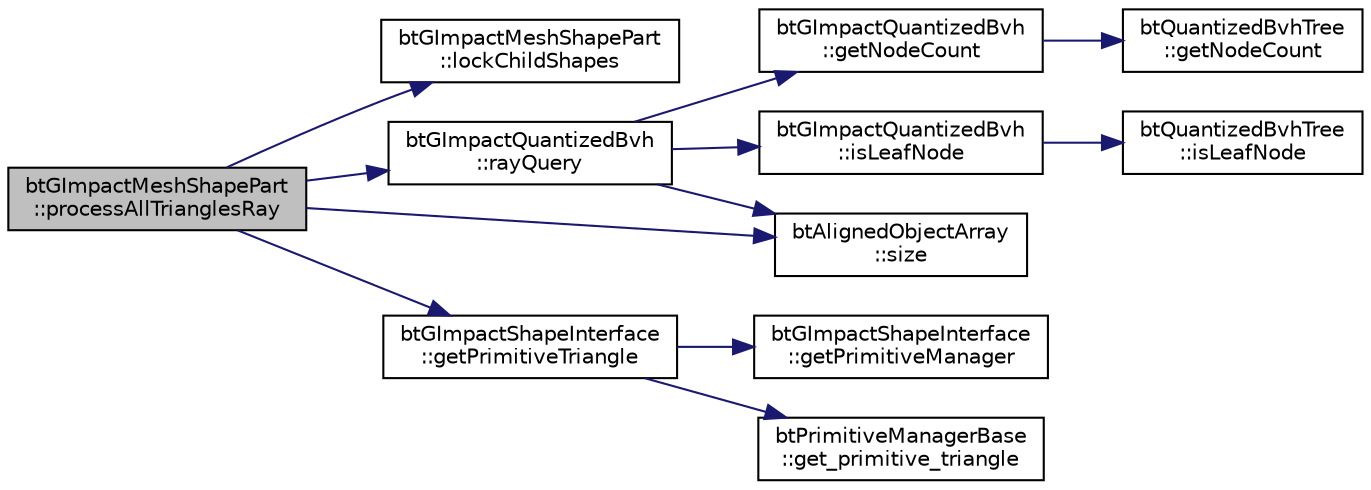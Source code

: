 digraph "btGImpactMeshShapePart::processAllTrianglesRay"
{
  edge [fontname="Helvetica",fontsize="10",labelfontname="Helvetica",labelfontsize="10"];
  node [fontname="Helvetica",fontsize="10",shape=record];
  rankdir="LR";
  Node1 [label="btGImpactMeshShapePart\l::processAllTrianglesRay",height=0.2,width=0.4,color="black", fillcolor="grey75", style="filled", fontcolor="black"];
  Node1 -> Node2 [color="midnightblue",fontsize="10",style="solid",fontname="Helvetica"];
  Node2 [label="btGImpactMeshShapePart\l::lockChildShapes",height=0.2,width=0.4,color="black", fillcolor="white", style="filled",URL="$classbt_g_impact_mesh_shape_part.html#aaa566ccda52bd19942c8e72fabdc21fa",tooltip="call when reading child shapes "];
  Node1 -> Node3 [color="midnightblue",fontsize="10",style="solid",fontname="Helvetica"];
  Node3 [label="btGImpactQuantizedBvh\l::rayQuery",height=0.2,width=0.4,color="black", fillcolor="white", style="filled",URL="$classbt_g_impact_quantized_bvh.html#a284ae5b0d5e813bb0bcc02d76cff8b1b",tooltip="returns the indices of the primitives in the m_primitive_manager "];
  Node3 -> Node4 [color="midnightblue",fontsize="10",style="solid",fontname="Helvetica"];
  Node4 [label="btGImpactQuantizedBvh\l::getNodeCount",height=0.2,width=0.4,color="black", fillcolor="white", style="filled",URL="$classbt_g_impact_quantized_bvh.html#a5ffe3a11330ab3bce0d6eaffb9b3f689",tooltip="node count "];
  Node4 -> Node5 [color="midnightblue",fontsize="10",style="solid",fontname="Helvetica"];
  Node5 [label="btQuantizedBvhTree\l::getNodeCount",height=0.2,width=0.4,color="black", fillcolor="white", style="filled",URL="$classbt_quantized_bvh_tree.html#a8f8b4acde8a974cb57d9d19b37009100",tooltip="node count "];
  Node3 -> Node6 [color="midnightblue",fontsize="10",style="solid",fontname="Helvetica"];
  Node6 [label="btGImpactQuantizedBvh\l::isLeafNode",height=0.2,width=0.4,color="black", fillcolor="white", style="filled",URL="$classbt_g_impact_quantized_bvh.html#a2c4d9b99bc0e575b3f02e9cefda1fb18",tooltip="tells if the node is a leaf "];
  Node6 -> Node7 [color="midnightblue",fontsize="10",style="solid",fontname="Helvetica"];
  Node7 [label="btQuantizedBvhTree\l::isLeafNode",height=0.2,width=0.4,color="black", fillcolor="white", style="filled",URL="$classbt_quantized_bvh_tree.html#a004ff2bf4b2ef3d80d0e01a2ab249e5d",tooltip="tells if the node is a leaf "];
  Node3 -> Node8 [color="midnightblue",fontsize="10",style="solid",fontname="Helvetica"];
  Node8 [label="btAlignedObjectArray\l::size",height=0.2,width=0.4,color="black", fillcolor="white", style="filled",URL="$classbt_aligned_object_array.html#a6bdd14c7599ecb95e8d83dd5a715f9b7",tooltip="return the number of elements in the array "];
  Node1 -> Node8 [color="midnightblue",fontsize="10",style="solid",fontname="Helvetica"];
  Node1 -> Node9 [color="midnightblue",fontsize="10",style="solid",fontname="Helvetica"];
  Node9 [label="btGImpactShapeInterface\l::getPrimitiveTriangle",height=0.2,width=0.4,color="black", fillcolor="white", style="filled",URL="$classbt_g_impact_shape_interface.html#a8b5c48d7831cebf1099b8c983cb3f149",tooltip="if this trimesh "];
  Node9 -> Node10 [color="midnightblue",fontsize="10",style="solid",fontname="Helvetica"];
  Node10 [label="btGImpactShapeInterface\l::getPrimitiveManager",height=0.2,width=0.4,color="black", fillcolor="white", style="filled",URL="$classbt_g_impact_shape_interface.html#a291328e80a5f22cffc50924ebb90040a",tooltip="Obtains the primitive manager. "];
  Node9 -> Node11 [color="midnightblue",fontsize="10",style="solid",fontname="Helvetica"];
  Node11 [label="btPrimitiveManagerBase\l::get_primitive_triangle",height=0.2,width=0.4,color="black", fillcolor="white", style="filled",URL="$classbt_primitive_manager_base.html#a2eb95b960e4259da38c5ee4ac080fdf7",tooltip="retrieves only the points of the triangle, and the collision margin "];
}
